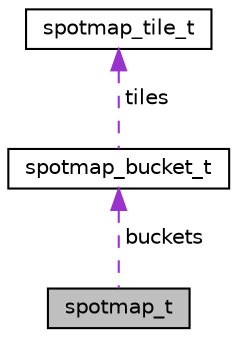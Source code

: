 digraph "spotmap_t"
{
 // LATEX_PDF_SIZE
  edge [fontname="Helvetica",fontsize="10",labelfontname="Helvetica",labelfontsize="10"];
  node [fontname="Helvetica",fontsize="10",shape=record];
  Node1 [label="spotmap_t",height=0.2,width=0.4,color="black", fillcolor="grey75", style="filled", fontcolor="black",tooltip="A spotmap."];
  Node2 -> Node1 [dir="back",color="darkorchid3",fontsize="10",style="dashed",label=" buckets" ,fontname="Helvetica"];
  Node2 [label="spotmap_bucket_t",height=0.2,width=0.4,color="black", fillcolor="white", style="filled",URL="$structspotmap__bucket__t.html",tooltip="A bucket of the spotmap."];
  Node3 -> Node2 [dir="back",color="darkorchid3",fontsize="10",style="dashed",label=" tiles" ,fontname="Helvetica"];
  Node3 [label="spotmap_tile_t",height=0.2,width=0.4,color="black", fillcolor="white", style="filled",URL="$structspotmap__tile__t.html",tooltip="A tile subdivision of a spotmap."];
}
